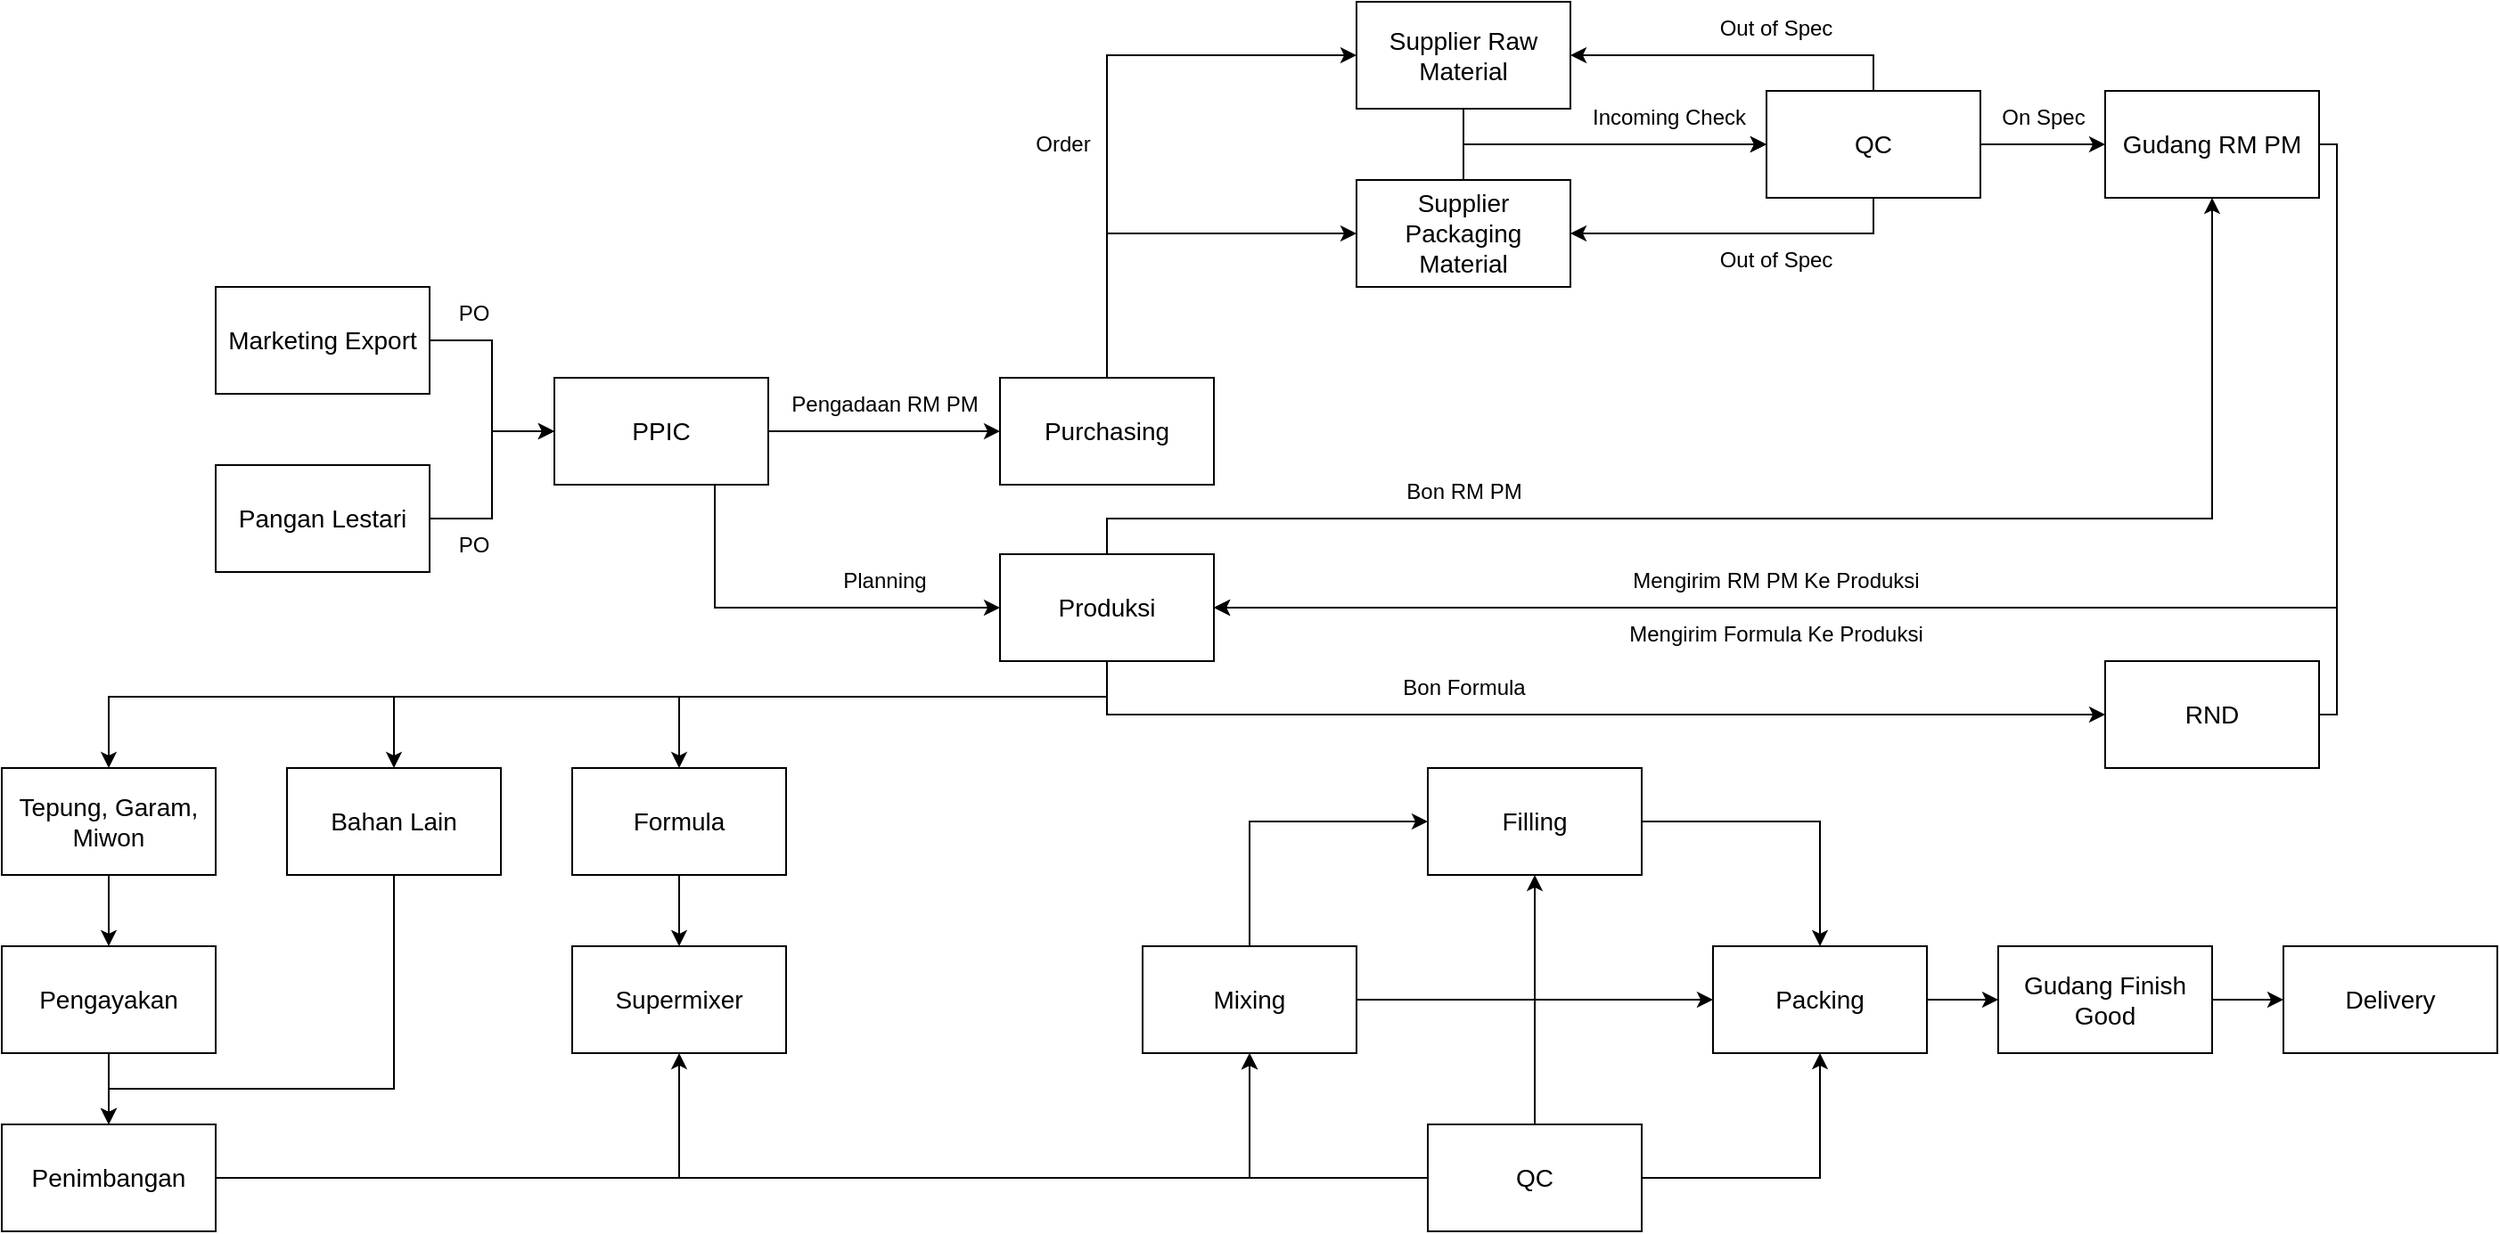 <mxfile version="26.2.9">
  <diagram name="Page-1" id="cf-V2gqi7i_fhJFO8fwm">
    <mxGraphModel dx="1780" dy="632" grid="1" gridSize="10" guides="1" tooltips="1" connect="1" arrows="1" fold="1" page="1" pageScale="1" pageWidth="850" pageHeight="1100" math="0" shadow="0">
      <root>
        <mxCell id="0" />
        <mxCell id="1" parent="0" />
        <mxCell id="frWIrJoRdRerQJBQV_GG-7" value="" style="edgeStyle=orthogonalEdgeStyle;rounded=0;orthogonalLoop=1;jettySize=auto;html=1;" edge="1" parent="1" source="oBX4iHXAOmjOvNSdd5BE-188" target="oBX4iHXAOmjOvNSdd5BE-189">
          <mxGeometry relative="1" as="geometry" />
        </mxCell>
        <mxCell id="oBX4iHXAOmjOvNSdd5BE-188" value="Marketing Export" style="whiteSpace=wrap;strokeWidth=1;fontSize=14;" parent="1" vertex="1">
          <mxGeometry x="40" y="940" width="120" height="60" as="geometry" />
        </mxCell>
        <mxCell id="frWIrJoRdRerQJBQV_GG-9" value="" style="edgeStyle=orthogonalEdgeStyle;rounded=0;orthogonalLoop=1;jettySize=auto;html=1;" edge="1" parent="1" source="oBX4iHXAOmjOvNSdd5BE-189" target="oBX4iHXAOmjOvNSdd5BE-191">
          <mxGeometry relative="1" as="geometry" />
        </mxCell>
        <mxCell id="frWIrJoRdRerQJBQV_GG-10" style="edgeStyle=orthogonalEdgeStyle;rounded=0;orthogonalLoop=1;jettySize=auto;html=1;entryX=0;entryY=0.5;entryDx=0;entryDy=0;exitX=0.5;exitY=0.983;exitDx=0;exitDy=0;exitPerimeter=0;" edge="1" parent="1" source="oBX4iHXAOmjOvNSdd5BE-189" target="oBX4iHXAOmjOvNSdd5BE-196">
          <mxGeometry relative="1" as="geometry">
            <Array as="points">
              <mxPoint x="320" y="1120" />
            </Array>
          </mxGeometry>
        </mxCell>
        <mxCell id="oBX4iHXAOmjOvNSdd5BE-189" value="PPIC" style="whiteSpace=wrap;strokeWidth=1;fontSize=14;" parent="1" vertex="1">
          <mxGeometry x="230" y="991" width="120" height="60" as="geometry" />
        </mxCell>
        <mxCell id="frWIrJoRdRerQJBQV_GG-8" value="" style="edgeStyle=orthogonalEdgeStyle;rounded=0;orthogonalLoop=1;jettySize=auto;html=1;" edge="1" parent="1" source="oBX4iHXAOmjOvNSdd5BE-190" target="oBX4iHXAOmjOvNSdd5BE-189">
          <mxGeometry relative="1" as="geometry" />
        </mxCell>
        <mxCell id="oBX4iHXAOmjOvNSdd5BE-190" value="Pangan Lestari" style="whiteSpace=wrap;strokeWidth=1;fontSize=14;" parent="1" vertex="1">
          <mxGeometry x="40" y="1040" width="120" height="60" as="geometry" />
        </mxCell>
        <mxCell id="frWIrJoRdRerQJBQV_GG-11" style="edgeStyle=orthogonalEdgeStyle;rounded=0;orthogonalLoop=1;jettySize=auto;html=1;entryX=0;entryY=0.5;entryDx=0;entryDy=0;" edge="1" parent="1" source="oBX4iHXAOmjOvNSdd5BE-191" target="oBX4iHXAOmjOvNSdd5BE-192">
          <mxGeometry relative="1" as="geometry">
            <Array as="points">
              <mxPoint x="540" y="810" />
            </Array>
          </mxGeometry>
        </mxCell>
        <mxCell id="frWIrJoRdRerQJBQV_GG-12" style="edgeStyle=orthogonalEdgeStyle;rounded=0;orthogonalLoop=1;jettySize=auto;html=1;entryX=0;entryY=0.5;entryDx=0;entryDy=0;" edge="1" parent="1" source="oBX4iHXAOmjOvNSdd5BE-191" target="oBX4iHXAOmjOvNSdd5BE-193">
          <mxGeometry relative="1" as="geometry">
            <Array as="points">
              <mxPoint x="540" y="910" />
            </Array>
          </mxGeometry>
        </mxCell>
        <mxCell id="oBX4iHXAOmjOvNSdd5BE-191" value="Purchasing" style="whiteSpace=wrap;strokeWidth=1;fontSize=14;" parent="1" vertex="1">
          <mxGeometry x="480" y="991" width="120" height="60" as="geometry" />
        </mxCell>
        <mxCell id="frWIrJoRdRerQJBQV_GG-13" style="edgeStyle=orthogonalEdgeStyle;rounded=0;orthogonalLoop=1;jettySize=auto;html=1;entryX=0;entryY=0.5;entryDx=0;entryDy=0;" edge="1" parent="1" source="oBX4iHXAOmjOvNSdd5BE-192" target="oBX4iHXAOmjOvNSdd5BE-194">
          <mxGeometry relative="1" as="geometry">
            <Array as="points">
              <mxPoint x="740" y="860" />
            </Array>
          </mxGeometry>
        </mxCell>
        <mxCell id="oBX4iHXAOmjOvNSdd5BE-192" value="Supplier Raw Material" style="whiteSpace=wrap;strokeWidth=1;fontSize=14;" parent="1" vertex="1">
          <mxGeometry x="680" y="780" width="120" height="60" as="geometry" />
        </mxCell>
        <mxCell id="frWIrJoRdRerQJBQV_GG-14" style="edgeStyle=orthogonalEdgeStyle;rounded=0;orthogonalLoop=1;jettySize=auto;html=1;entryX=0;entryY=0.5;entryDx=0;entryDy=0;" edge="1" parent="1" source="oBX4iHXAOmjOvNSdd5BE-193" target="oBX4iHXAOmjOvNSdd5BE-194">
          <mxGeometry relative="1" as="geometry">
            <Array as="points">
              <mxPoint x="740" y="860" />
            </Array>
          </mxGeometry>
        </mxCell>
        <mxCell id="oBX4iHXAOmjOvNSdd5BE-193" value="Supplier Packaging Material" style="whiteSpace=wrap;strokeWidth=1;fontSize=14;" parent="1" vertex="1">
          <mxGeometry x="680" y="880" width="120" height="60" as="geometry" />
        </mxCell>
        <mxCell id="frWIrJoRdRerQJBQV_GG-15" style="edgeStyle=orthogonalEdgeStyle;rounded=0;orthogonalLoop=1;jettySize=auto;html=1;entryX=1;entryY=0.5;entryDx=0;entryDy=0;" edge="1" parent="1" source="oBX4iHXAOmjOvNSdd5BE-194" target="oBX4iHXAOmjOvNSdd5BE-192">
          <mxGeometry relative="1" as="geometry">
            <Array as="points">
              <mxPoint x="970" y="810" />
            </Array>
          </mxGeometry>
        </mxCell>
        <mxCell id="frWIrJoRdRerQJBQV_GG-16" style="edgeStyle=orthogonalEdgeStyle;rounded=0;orthogonalLoop=1;jettySize=auto;html=1;entryX=1;entryY=0.5;entryDx=0;entryDy=0;" edge="1" parent="1" source="oBX4iHXAOmjOvNSdd5BE-194" target="oBX4iHXAOmjOvNSdd5BE-193">
          <mxGeometry relative="1" as="geometry">
            <Array as="points">
              <mxPoint x="970" y="910" />
            </Array>
          </mxGeometry>
        </mxCell>
        <mxCell id="frWIrJoRdRerQJBQV_GG-17" value="" style="edgeStyle=orthogonalEdgeStyle;rounded=0;orthogonalLoop=1;jettySize=auto;html=1;" edge="1" parent="1" source="oBX4iHXAOmjOvNSdd5BE-194" target="oBX4iHXAOmjOvNSdd5BE-195">
          <mxGeometry relative="1" as="geometry" />
        </mxCell>
        <mxCell id="oBX4iHXAOmjOvNSdd5BE-194" value="QC" style="whiteSpace=wrap;strokeWidth=1;fontSize=14;" parent="1" vertex="1">
          <mxGeometry x="910" y="830" width="120" height="60" as="geometry" />
        </mxCell>
        <mxCell id="frWIrJoRdRerQJBQV_GG-18" style="edgeStyle=orthogonalEdgeStyle;rounded=0;orthogonalLoop=1;jettySize=auto;html=1;entryX=1;entryY=0.5;entryDx=0;entryDy=0;" edge="1" parent="1" source="oBX4iHXAOmjOvNSdd5BE-195" target="oBX4iHXAOmjOvNSdd5BE-196">
          <mxGeometry relative="1" as="geometry">
            <Array as="points">
              <mxPoint x="1230" y="860" />
              <mxPoint x="1230" y="1120" />
            </Array>
          </mxGeometry>
        </mxCell>
        <mxCell id="oBX4iHXAOmjOvNSdd5BE-195" value="Gudang RM PM" style="whiteSpace=wrap;strokeWidth=1;fontSize=14;" parent="1" vertex="1">
          <mxGeometry x="1100" y="830" width="120" height="60" as="geometry" />
        </mxCell>
        <mxCell id="frWIrJoRdRerQJBQV_GG-20" style="edgeStyle=orthogonalEdgeStyle;rounded=0;orthogonalLoop=1;jettySize=auto;html=1;" edge="1" parent="1" source="oBX4iHXAOmjOvNSdd5BE-196" target="oBX4iHXAOmjOvNSdd5BE-197">
          <mxGeometry relative="1" as="geometry">
            <Array as="points">
              <mxPoint x="540" y="1180" />
            </Array>
          </mxGeometry>
        </mxCell>
        <mxCell id="frWIrJoRdRerQJBQV_GG-22" style="edgeStyle=orthogonalEdgeStyle;rounded=0;orthogonalLoop=1;jettySize=auto;html=1;entryX=0.5;entryY=0;entryDx=0;entryDy=0;" edge="1" parent="1" source="oBX4iHXAOmjOvNSdd5BE-196" target="oBX4iHXAOmjOvNSdd5BE-198">
          <mxGeometry relative="1" as="geometry">
            <Array as="points">
              <mxPoint x="540" y="1170" />
              <mxPoint x="-20" y="1170" />
            </Array>
          </mxGeometry>
        </mxCell>
        <mxCell id="frWIrJoRdRerQJBQV_GG-23" style="edgeStyle=orthogonalEdgeStyle;rounded=0;orthogonalLoop=1;jettySize=auto;html=1;entryX=0.5;entryY=0;entryDx=0;entryDy=0;" edge="1" parent="1" source="oBX4iHXAOmjOvNSdd5BE-196" target="oBX4iHXAOmjOvNSdd5BE-199">
          <mxGeometry relative="1" as="geometry">
            <Array as="points">
              <mxPoint x="540" y="1170" />
              <mxPoint x="140" y="1170" />
            </Array>
          </mxGeometry>
        </mxCell>
        <mxCell id="frWIrJoRdRerQJBQV_GG-24" style="edgeStyle=orthogonalEdgeStyle;rounded=0;orthogonalLoop=1;jettySize=auto;html=1;entryX=0.5;entryY=0;entryDx=0;entryDy=0;" edge="1" parent="1" source="oBX4iHXAOmjOvNSdd5BE-196" target="oBX4iHXAOmjOvNSdd5BE-200">
          <mxGeometry relative="1" as="geometry">
            <Array as="points">
              <mxPoint x="540" y="1170" />
              <mxPoint x="300" y="1170" />
            </Array>
          </mxGeometry>
        </mxCell>
        <mxCell id="frWIrJoRdRerQJBQV_GG-48" style="edgeStyle=orthogonalEdgeStyle;rounded=0;orthogonalLoop=1;jettySize=auto;html=1;exitX=0.5;exitY=0;exitDx=0;exitDy=0;entryX=0.5;entryY=1;entryDx=0;entryDy=0;" edge="1" parent="1" source="oBX4iHXAOmjOvNSdd5BE-196" target="oBX4iHXAOmjOvNSdd5BE-195">
          <mxGeometry relative="1" as="geometry">
            <Array as="points">
              <mxPoint x="540" y="1070" />
              <mxPoint x="1160" y="1070" />
            </Array>
          </mxGeometry>
        </mxCell>
        <mxCell id="oBX4iHXAOmjOvNSdd5BE-196" value="Produksi" style="whiteSpace=wrap;strokeWidth=1;fontSize=14;" parent="1" vertex="1">
          <mxGeometry x="480" y="1090" width="120" height="60" as="geometry" />
        </mxCell>
        <mxCell id="frWIrJoRdRerQJBQV_GG-19" style="edgeStyle=orthogonalEdgeStyle;rounded=0;orthogonalLoop=1;jettySize=auto;html=1;" edge="1" parent="1" source="oBX4iHXAOmjOvNSdd5BE-197">
          <mxGeometry relative="1" as="geometry">
            <mxPoint x="600" y="1120" as="targetPoint" />
            <Array as="points">
              <mxPoint x="1230" y="1180" />
              <mxPoint x="1230" y="1120" />
            </Array>
          </mxGeometry>
        </mxCell>
        <mxCell id="oBX4iHXAOmjOvNSdd5BE-197" value="RND" style="whiteSpace=wrap;strokeWidth=1;fontSize=14;" parent="1" vertex="1">
          <mxGeometry x="1100" y="1150" width="120" height="60" as="geometry" />
        </mxCell>
        <mxCell id="frWIrJoRdRerQJBQV_GG-25" value="" style="edgeStyle=orthogonalEdgeStyle;rounded=0;orthogonalLoop=1;jettySize=auto;html=1;" edge="1" parent="1" source="oBX4iHXAOmjOvNSdd5BE-198" target="oBX4iHXAOmjOvNSdd5BE-201">
          <mxGeometry relative="1" as="geometry" />
        </mxCell>
        <mxCell id="oBX4iHXAOmjOvNSdd5BE-198" value="Tepung, Garam, Miwon" style="whiteSpace=wrap;strokeWidth=1;fontSize=14;" parent="1" vertex="1">
          <mxGeometry x="-80" y="1210" width="120" height="60" as="geometry" />
        </mxCell>
        <mxCell id="frWIrJoRdRerQJBQV_GG-28" style="edgeStyle=orthogonalEdgeStyle;rounded=0;orthogonalLoop=1;jettySize=auto;html=1;entryX=0.5;entryY=0;entryDx=0;entryDy=0;" edge="1" parent="1" source="oBX4iHXAOmjOvNSdd5BE-199" target="oBX4iHXAOmjOvNSdd5BE-202">
          <mxGeometry relative="1" as="geometry">
            <Array as="points">
              <mxPoint x="140" y="1390" />
              <mxPoint x="-20" y="1390" />
            </Array>
          </mxGeometry>
        </mxCell>
        <mxCell id="oBX4iHXAOmjOvNSdd5BE-199" value="Bahan Lain" style="whiteSpace=wrap;strokeWidth=1;fontSize=14;" parent="1" vertex="1">
          <mxGeometry x="80" y="1210" width="120" height="60" as="geometry" />
        </mxCell>
        <mxCell id="frWIrJoRdRerQJBQV_GG-29" value="" style="edgeStyle=orthogonalEdgeStyle;rounded=0;orthogonalLoop=1;jettySize=auto;html=1;" edge="1" parent="1" source="oBX4iHXAOmjOvNSdd5BE-200" target="oBX4iHXAOmjOvNSdd5BE-203">
          <mxGeometry relative="1" as="geometry" />
        </mxCell>
        <mxCell id="oBX4iHXAOmjOvNSdd5BE-200" value="Formula" style="whiteSpace=wrap;strokeWidth=1;fontSize=14;" parent="1" vertex="1">
          <mxGeometry x="240" y="1210" width="120" height="60" as="geometry" />
        </mxCell>
        <mxCell id="frWIrJoRdRerQJBQV_GG-26" value="" style="edgeStyle=orthogonalEdgeStyle;rounded=0;orthogonalLoop=1;jettySize=auto;html=1;" edge="1" parent="1" source="oBX4iHXAOmjOvNSdd5BE-201" target="oBX4iHXAOmjOvNSdd5BE-202">
          <mxGeometry relative="1" as="geometry" />
        </mxCell>
        <mxCell id="oBX4iHXAOmjOvNSdd5BE-201" value="Pengayakan" style="whiteSpace=wrap;strokeWidth=1;fontSize=14;" parent="1" vertex="1">
          <mxGeometry x="-80" y="1310" width="120" height="60" as="geometry" />
        </mxCell>
        <mxCell id="frWIrJoRdRerQJBQV_GG-30" style="edgeStyle=orthogonalEdgeStyle;rounded=0;orthogonalLoop=1;jettySize=auto;html=1;entryX=0.5;entryY=1;entryDx=0;entryDy=0;entryPerimeter=0;" edge="1" parent="1" source="oBX4iHXAOmjOvNSdd5BE-202" target="oBX4iHXAOmjOvNSdd5BE-203">
          <mxGeometry relative="1" as="geometry">
            <mxPoint x="290" y="1400.0" as="targetPoint" />
          </mxGeometry>
        </mxCell>
        <mxCell id="frWIrJoRdRerQJBQV_GG-31" style="edgeStyle=orthogonalEdgeStyle;rounded=0;orthogonalLoop=1;jettySize=auto;html=1;entryX=0.5;entryY=1;entryDx=0;entryDy=0;" edge="1" parent="1" source="oBX4iHXAOmjOvNSdd5BE-202" target="oBX4iHXAOmjOvNSdd5BE-204">
          <mxGeometry relative="1" as="geometry" />
        </mxCell>
        <mxCell id="oBX4iHXAOmjOvNSdd5BE-202" value="Penimbangan" style="whiteSpace=wrap;strokeWidth=1;fontSize=14;" parent="1" vertex="1">
          <mxGeometry x="-80" y="1410" width="120" height="60" as="geometry" />
        </mxCell>
        <mxCell id="oBX4iHXAOmjOvNSdd5BE-203" value="Supermixer" style="whiteSpace=wrap;strokeWidth=1;fontSize=14;" parent="1" vertex="1">
          <mxGeometry x="240" y="1310" width="120" height="60" as="geometry" />
        </mxCell>
        <mxCell id="frWIrJoRdRerQJBQV_GG-33" style="edgeStyle=orthogonalEdgeStyle;rounded=0;orthogonalLoop=1;jettySize=auto;html=1;entryX=0;entryY=0.5;entryDx=0;entryDy=0;" edge="1" parent="1" source="oBX4iHXAOmjOvNSdd5BE-204" target="oBX4iHXAOmjOvNSdd5BE-206">
          <mxGeometry relative="1" as="geometry">
            <Array as="points">
              <mxPoint x="620" y="1240" />
            </Array>
          </mxGeometry>
        </mxCell>
        <mxCell id="frWIrJoRdRerQJBQV_GG-36" style="edgeStyle=orthogonalEdgeStyle;rounded=0;orthogonalLoop=1;jettySize=auto;html=1;entryX=0;entryY=0.5;entryDx=0;entryDy=0;" edge="1" parent="1" source="oBX4iHXAOmjOvNSdd5BE-204" target="oBX4iHXAOmjOvNSdd5BE-207">
          <mxGeometry relative="1" as="geometry" />
        </mxCell>
        <mxCell id="oBX4iHXAOmjOvNSdd5BE-204" value="Mixing" style="whiteSpace=wrap;strokeWidth=1;fontSize=14;" parent="1" vertex="1">
          <mxGeometry x="560" y="1310" width="120" height="60" as="geometry" />
        </mxCell>
        <mxCell id="frWIrJoRdRerQJBQV_GG-32" style="edgeStyle=orthogonalEdgeStyle;rounded=0;orthogonalLoop=1;jettySize=auto;html=1;entryX=0.5;entryY=1;entryDx=0;entryDy=0;entryPerimeter=0;" edge="1" parent="1" source="oBX4iHXAOmjOvNSdd5BE-205" target="oBX4iHXAOmjOvNSdd5BE-204">
          <mxGeometry relative="1" as="geometry">
            <mxPoint x="610" y="1380" as="targetPoint" />
          </mxGeometry>
        </mxCell>
        <mxCell id="frWIrJoRdRerQJBQV_GG-35" style="edgeStyle=orthogonalEdgeStyle;rounded=0;orthogonalLoop=1;jettySize=auto;html=1;entryX=0.5;entryY=1;entryDx=0;entryDy=0;" edge="1" parent="1" source="oBX4iHXAOmjOvNSdd5BE-205" target="oBX4iHXAOmjOvNSdd5BE-206">
          <mxGeometry relative="1" as="geometry" />
        </mxCell>
        <mxCell id="frWIrJoRdRerQJBQV_GG-37" style="edgeStyle=orthogonalEdgeStyle;rounded=0;orthogonalLoop=1;jettySize=auto;html=1;entryX=0.5;entryY=1;entryDx=0;entryDy=0;entryPerimeter=0;" edge="1" parent="1" source="oBX4iHXAOmjOvNSdd5BE-205" target="oBX4iHXAOmjOvNSdd5BE-207">
          <mxGeometry relative="1" as="geometry">
            <mxPoint x="940" y="1380" as="targetPoint" />
          </mxGeometry>
        </mxCell>
        <mxCell id="oBX4iHXAOmjOvNSdd5BE-205" value="QC" style="whiteSpace=wrap;strokeWidth=1;fontSize=14;" parent="1" vertex="1">
          <mxGeometry x="720" y="1410" width="120" height="60" as="geometry" />
        </mxCell>
        <mxCell id="frWIrJoRdRerQJBQV_GG-34" style="edgeStyle=orthogonalEdgeStyle;rounded=0;orthogonalLoop=1;jettySize=auto;html=1;entryX=0.5;entryY=0;entryDx=0;entryDy=0;" edge="1" parent="1" source="oBX4iHXAOmjOvNSdd5BE-206" target="oBX4iHXAOmjOvNSdd5BE-207">
          <mxGeometry relative="1" as="geometry" />
        </mxCell>
        <mxCell id="oBX4iHXAOmjOvNSdd5BE-206" value="Filling" style="whiteSpace=wrap;strokeWidth=1;fontSize=14;" parent="1" vertex="1">
          <mxGeometry x="720" y="1210" width="120" height="60" as="geometry" />
        </mxCell>
        <mxCell id="frWIrJoRdRerQJBQV_GG-39" value="" style="edgeStyle=orthogonalEdgeStyle;rounded=0;orthogonalLoop=1;jettySize=auto;html=1;" edge="1" parent="1" source="oBX4iHXAOmjOvNSdd5BE-207" target="oBX4iHXAOmjOvNSdd5BE-208">
          <mxGeometry relative="1" as="geometry" />
        </mxCell>
        <mxCell id="oBX4iHXAOmjOvNSdd5BE-207" value="Packing" style="whiteSpace=wrap;strokeWidth=1;fontSize=14;" parent="1" vertex="1">
          <mxGeometry x="880" y="1310" width="120" height="60" as="geometry" />
        </mxCell>
        <mxCell id="frWIrJoRdRerQJBQV_GG-40" value="" style="edgeStyle=orthogonalEdgeStyle;rounded=0;orthogonalLoop=1;jettySize=auto;html=1;" edge="1" parent="1" source="oBX4iHXAOmjOvNSdd5BE-208" target="oBX4iHXAOmjOvNSdd5BE-209">
          <mxGeometry relative="1" as="geometry" />
        </mxCell>
        <mxCell id="oBX4iHXAOmjOvNSdd5BE-208" value="Gudang Finish Good" style="whiteSpace=wrap;strokeWidth=1;fontSize=14;" parent="1" vertex="1">
          <mxGeometry x="1040" y="1310" width="120" height="60" as="geometry" />
        </mxCell>
        <mxCell id="oBX4iHXAOmjOvNSdd5BE-209" value="Delivery" style="whiteSpace=wrap;strokeWidth=1;fontSize=14;" parent="1" vertex="1">
          <mxGeometry x="1200" y="1310" width="120" height="60" as="geometry" />
        </mxCell>
        <mxCell id="frWIrJoRdRerQJBQV_GG-41" value="PO" style="text;html=1;align=center;verticalAlign=middle;whiteSpace=wrap;rounded=0;" vertex="1" parent="1">
          <mxGeometry x="160" y="1070" width="50" height="30" as="geometry" />
        </mxCell>
        <mxCell id="frWIrJoRdRerQJBQV_GG-42" value="PO" style="text;html=1;align=center;verticalAlign=middle;whiteSpace=wrap;rounded=0;" vertex="1" parent="1">
          <mxGeometry x="160" y="940" width="50" height="30" as="geometry" />
        </mxCell>
        <mxCell id="frWIrJoRdRerQJBQV_GG-43" value="Pengadaan RM PM" style="text;html=1;align=center;verticalAlign=middle;resizable=0;points=[];autosize=1;strokeColor=none;fillColor=none;" vertex="1" parent="1">
          <mxGeometry x="350" y="991" width="130" height="30" as="geometry" />
        </mxCell>
        <mxCell id="frWIrJoRdRerQJBQV_GG-44" value="Planning" style="text;html=1;align=center;verticalAlign=middle;resizable=0;points=[];autosize=1;strokeColor=none;fillColor=none;" vertex="1" parent="1">
          <mxGeometry x="380" y="1090" width="70" height="30" as="geometry" />
        </mxCell>
        <mxCell id="frWIrJoRdRerQJBQV_GG-45" value="Order" style="text;html=1;align=center;verticalAlign=middle;resizable=0;points=[];autosize=1;strokeColor=none;fillColor=none;" vertex="1" parent="1">
          <mxGeometry x="490" y="845" width="50" height="30" as="geometry" />
        </mxCell>
        <mxCell id="frWIrJoRdRerQJBQV_GG-46" value="Incoming Check" style="text;html=1;align=center;verticalAlign=middle;resizable=0;points=[];autosize=1;strokeColor=none;fillColor=none;" vertex="1" parent="1">
          <mxGeometry x="800" y="830" width="110" height="30" as="geometry" />
        </mxCell>
        <mxCell id="frWIrJoRdRerQJBQV_GG-49" value="Out of Spec" style="text;html=1;align=center;verticalAlign=middle;resizable=0;points=[];autosize=1;strokeColor=none;fillColor=none;" vertex="1" parent="1">
          <mxGeometry x="870" y="910" width="90" height="30" as="geometry" />
        </mxCell>
        <mxCell id="frWIrJoRdRerQJBQV_GG-50" value="Out of Spec" style="text;html=1;align=center;verticalAlign=middle;resizable=0;points=[];autosize=1;strokeColor=none;fillColor=none;" vertex="1" parent="1">
          <mxGeometry x="870" y="780" width="90" height="30" as="geometry" />
        </mxCell>
        <mxCell id="frWIrJoRdRerQJBQV_GG-51" value="On Spec" style="text;html=1;align=center;verticalAlign=middle;resizable=0;points=[];autosize=1;strokeColor=none;fillColor=none;" vertex="1" parent="1">
          <mxGeometry x="1030" y="830" width="70" height="30" as="geometry" />
        </mxCell>
        <mxCell id="frWIrJoRdRerQJBQV_GG-52" value="Bon RM PM" style="text;html=1;align=center;verticalAlign=middle;resizable=0;points=[];autosize=1;strokeColor=none;fillColor=none;" vertex="1" parent="1">
          <mxGeometry x="695" y="1040" width="90" height="30" as="geometry" />
        </mxCell>
        <mxCell id="frWIrJoRdRerQJBQV_GG-53" value="Bon Formula" style="text;html=1;align=center;verticalAlign=middle;resizable=0;points=[];autosize=1;strokeColor=none;fillColor=none;" vertex="1" parent="1">
          <mxGeometry x="695" y="1150" width="90" height="30" as="geometry" />
        </mxCell>
        <mxCell id="frWIrJoRdRerQJBQV_GG-54" value="Mengirim RM PM Ke Produksi" style="text;html=1;align=center;verticalAlign=middle;resizable=0;points=[];autosize=1;strokeColor=none;fillColor=none;" vertex="1" parent="1">
          <mxGeometry x="825" y="1090" width="180" height="30" as="geometry" />
        </mxCell>
        <mxCell id="frWIrJoRdRerQJBQV_GG-55" value="Mengirim Formula Ke Produksi" style="text;html=1;align=center;verticalAlign=middle;resizable=0;points=[];autosize=1;strokeColor=none;fillColor=none;" vertex="1" parent="1">
          <mxGeometry x="820" y="1120" width="190" height="30" as="geometry" />
        </mxCell>
      </root>
    </mxGraphModel>
  </diagram>
</mxfile>
